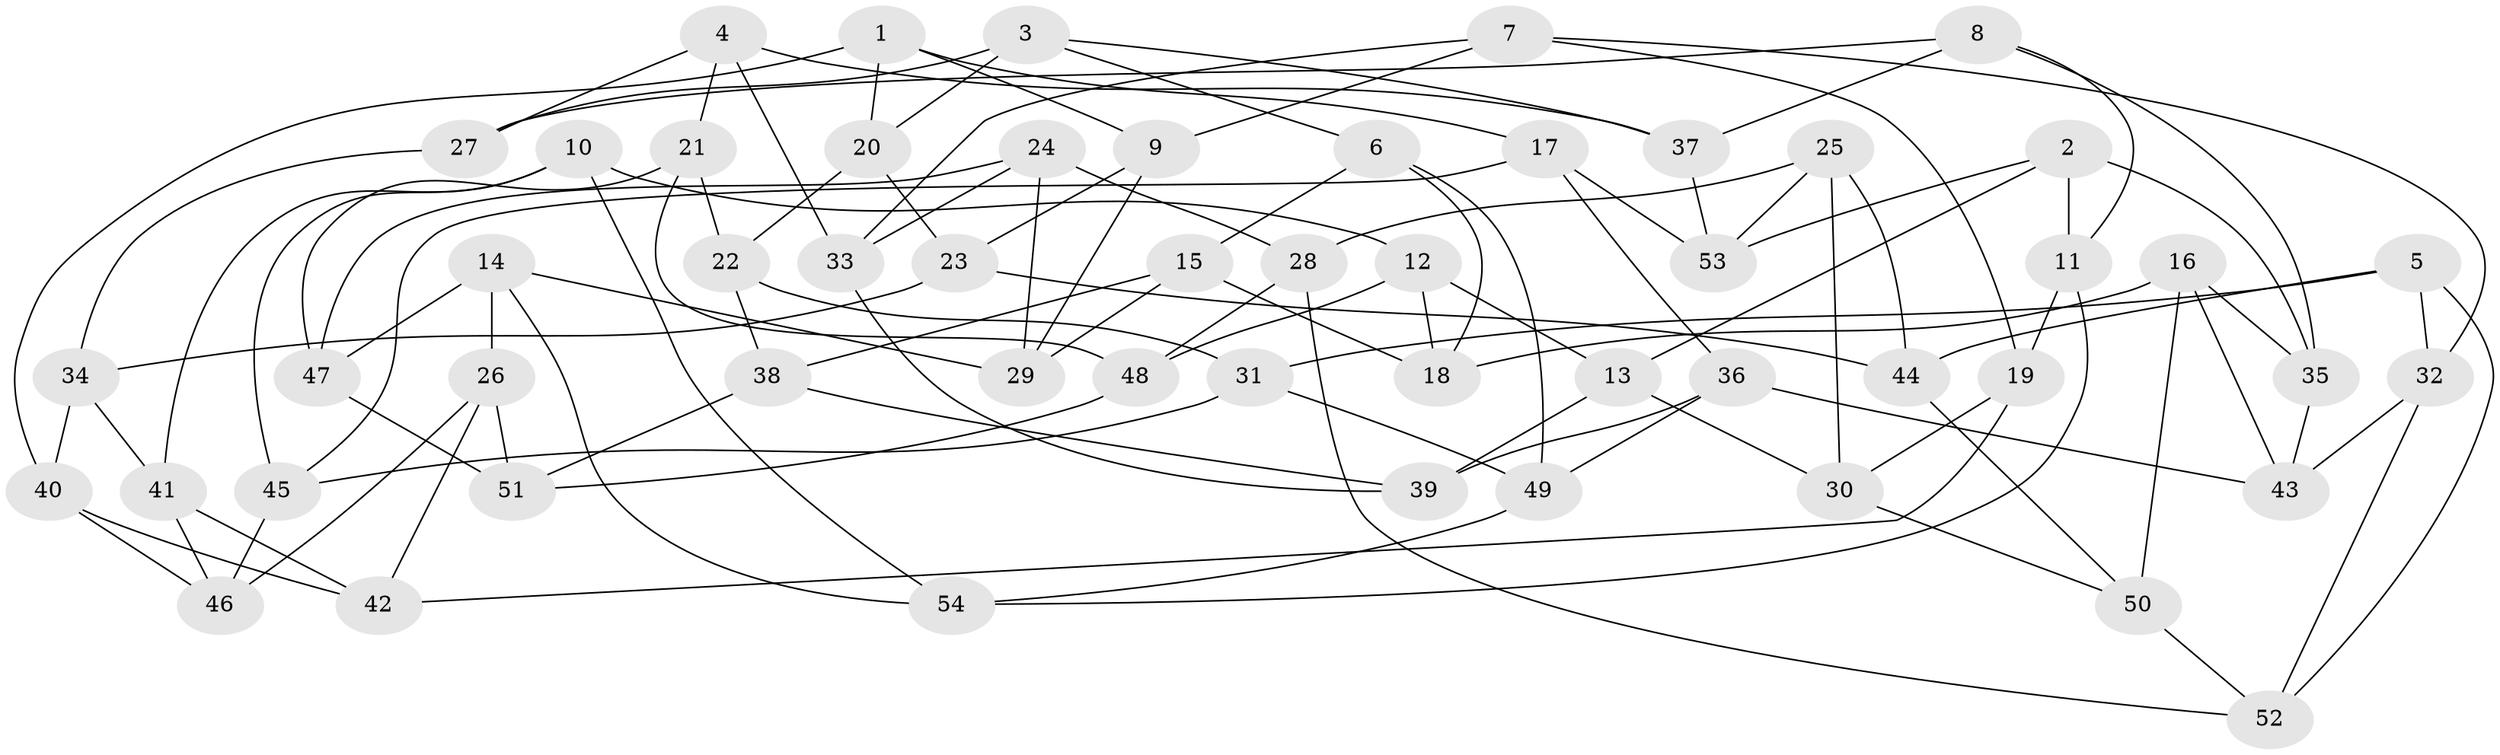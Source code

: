 // coarse degree distribution, {10: 0.037037037037037035, 4: 0.4444444444444444, 5: 0.1111111111111111, 6: 0.18518518518518517, 9: 0.1111111111111111, 7: 0.037037037037037035, 8: 0.037037037037037035, 3: 0.037037037037037035}
// Generated by graph-tools (version 1.1) at 2025/20/03/04/25 18:20:40]
// undirected, 54 vertices, 108 edges
graph export_dot {
graph [start="1"]
  node [color=gray90,style=filled];
  1;
  2;
  3;
  4;
  5;
  6;
  7;
  8;
  9;
  10;
  11;
  12;
  13;
  14;
  15;
  16;
  17;
  18;
  19;
  20;
  21;
  22;
  23;
  24;
  25;
  26;
  27;
  28;
  29;
  30;
  31;
  32;
  33;
  34;
  35;
  36;
  37;
  38;
  39;
  40;
  41;
  42;
  43;
  44;
  45;
  46;
  47;
  48;
  49;
  50;
  51;
  52;
  53;
  54;
  1 -- 40;
  1 -- 17;
  1 -- 20;
  1 -- 9;
  2 -- 11;
  2 -- 13;
  2 -- 53;
  2 -- 35;
  3 -- 37;
  3 -- 27;
  3 -- 6;
  3 -- 20;
  4 -- 27;
  4 -- 33;
  4 -- 37;
  4 -- 21;
  5 -- 44;
  5 -- 32;
  5 -- 52;
  5 -- 31;
  6 -- 15;
  6 -- 49;
  6 -- 18;
  7 -- 19;
  7 -- 9;
  7 -- 33;
  7 -- 32;
  8 -- 37;
  8 -- 11;
  8 -- 27;
  8 -- 35;
  9 -- 23;
  9 -- 29;
  10 -- 45;
  10 -- 41;
  10 -- 54;
  10 -- 12;
  11 -- 54;
  11 -- 19;
  12 -- 18;
  12 -- 48;
  12 -- 13;
  13 -- 39;
  13 -- 30;
  14 -- 54;
  14 -- 29;
  14 -- 47;
  14 -- 26;
  15 -- 38;
  15 -- 18;
  15 -- 29;
  16 -- 18;
  16 -- 50;
  16 -- 35;
  16 -- 43;
  17 -- 45;
  17 -- 53;
  17 -- 36;
  19 -- 42;
  19 -- 30;
  20 -- 22;
  20 -- 23;
  21 -- 48;
  21 -- 47;
  21 -- 22;
  22 -- 38;
  22 -- 31;
  23 -- 34;
  23 -- 44;
  24 -- 47;
  24 -- 28;
  24 -- 33;
  24 -- 29;
  25 -- 44;
  25 -- 30;
  25 -- 28;
  25 -- 53;
  26 -- 46;
  26 -- 42;
  26 -- 51;
  27 -- 34;
  28 -- 48;
  28 -- 52;
  30 -- 50;
  31 -- 45;
  31 -- 49;
  32 -- 52;
  32 -- 43;
  33 -- 39;
  34 -- 41;
  34 -- 40;
  35 -- 43;
  36 -- 39;
  36 -- 49;
  36 -- 43;
  37 -- 53;
  38 -- 39;
  38 -- 51;
  40 -- 42;
  40 -- 46;
  41 -- 42;
  41 -- 46;
  44 -- 50;
  45 -- 46;
  47 -- 51;
  48 -- 51;
  49 -- 54;
  50 -- 52;
}
